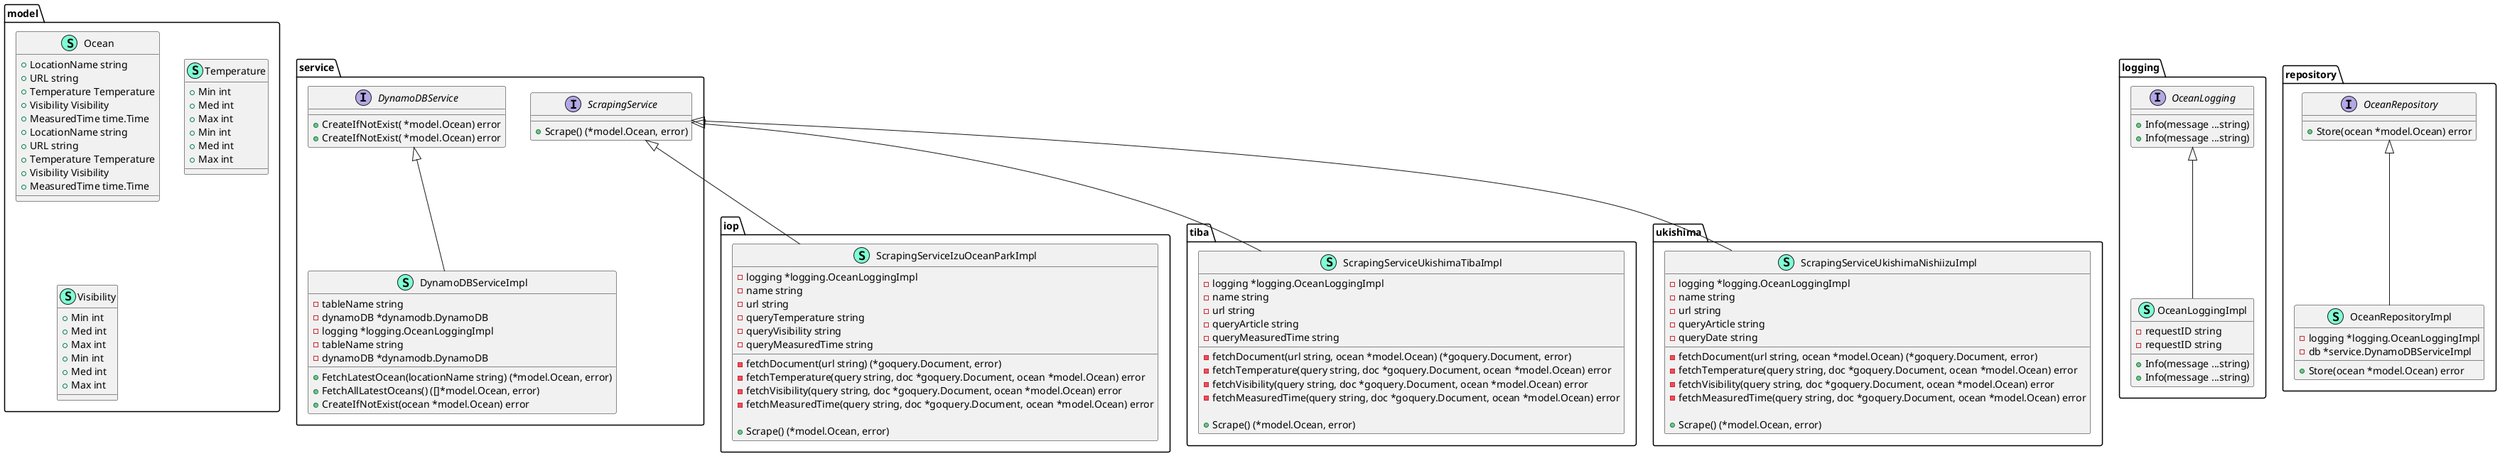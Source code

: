 @startuml
namespace iop {
    class ScrapingServiceIzuOceanParkImpl << (S,Aquamarine) >> {
        - logging *logging.OceanLoggingImpl
        - name string
        - url string
        - queryTemperature string
        - queryVisibility string
        - queryMeasuredTime string

        - fetchDocument(url string) (*goquery.Document, error)
        - fetchTemperature(query string, doc *goquery.Document, ocean *model.Ocean) error
        - fetchVisibility(query string, doc *goquery.Document, ocean *model.Ocean) error
        - fetchMeasuredTime(query string, doc *goquery.Document, ocean *model.Ocean) error

        + Scrape() (*model.Ocean, error)

    }
}

"service.ScrapingService" <|-- "iop.ScrapingServiceIzuOceanParkImpl"

namespace logging {
    interface OceanLogging  {
        + Info(message ...string) 
        + Info(message ...string) 

    }
    class OceanLoggingImpl << (S,Aquamarine) >> {
        - requestID string
        - requestID string

        + Info(message ...string) 
        + Info(message ...string) 

    }
}

"logging.OceanLogging" <|-- "logging.OceanLoggingImpl"

namespace model {
    class Ocean << (S,Aquamarine) >> {
        + LocationName string
        + URL string
        + Temperature Temperature
        + Visibility Visibility
        + MeasuredTime time.Time
        + LocationName string
        + URL string
        + Temperature Temperature
        + Visibility Visibility
        + MeasuredTime time.Time

    }
    class Temperature << (S,Aquamarine) >> {
        + Min int
        + Med int
        + Max int
        + Min int
        + Med int
        + Max int

    }
    class Visibility << (S,Aquamarine) >> {
        + Min int
        + Med int
        + Max int
        + Min int
        + Med int
        + Max int

    }
}


namespace repository {
    interface OceanRepository  {
        + Store(ocean *model.Ocean) error

    }
    class OceanRepositoryImpl << (S,Aquamarine) >> {
        - logging *logging.OceanLoggingImpl
        - db *service.DynamoDBServiceImpl

        + Store(ocean *model.Ocean) error

    }
}

"repository.OceanRepository" <|-- "repository.OceanRepositoryImpl"

namespace service {
    interface DynamoDBService  {
        + CreateIfNotExist( *model.Ocean) error
        + CreateIfNotExist( *model.Ocean) error

    }
    class DynamoDBServiceImpl << (S,Aquamarine) >> {
        - tableName string
        - dynamoDB *dynamodb.DynamoDB
        - logging *logging.OceanLoggingImpl
        - tableName string
        - dynamoDB *dynamodb.DynamoDB

        + FetchLatestOcean(locationName string) (*model.Ocean, error)
        + FetchAllLatestOceans() ([]*model.Ocean, error)
        + CreateIfNotExist(ocean *model.Ocean) error

    }
    interface ScrapingService  {
        + Scrape() (*model.Ocean, error)

    }
}

"service.DynamoDBService" <|-- "service.DynamoDBServiceImpl"

namespace tiba {
    class ScrapingServiceUkishimaTibaImpl << (S,Aquamarine) >> {
        - logging *logging.OceanLoggingImpl
        - name string
        - url string
        - queryArticle string
        - queryMeasuredTime string

        - fetchDocument(url string, ocean *model.Ocean) (*goquery.Document, error)
        - fetchTemperature(query string, doc *goquery.Document, ocean *model.Ocean) error
        - fetchVisibility(query string, doc *goquery.Document, ocean *model.Ocean) error
        - fetchMeasuredTime(query string, doc *goquery.Document, ocean *model.Ocean) error

        + Scrape() (*model.Ocean, error)

    }
}

"service.ScrapingService" <|-- "tiba.ScrapingServiceUkishimaTibaImpl"

namespace ukishima {
    class ScrapingServiceUkishimaNishiizuImpl << (S,Aquamarine) >> {
        - logging *logging.OceanLoggingImpl
        - name string
        - url string
        - queryArticle string
        - queryDate string

        - fetchDocument(url string, ocean *model.Ocean) (*goquery.Document, error)
        - fetchTemperature(query string, doc *goquery.Document, ocean *model.Ocean) error
        - fetchVisibility(query string, doc *goquery.Document, ocean *model.Ocean) error
        - fetchMeasuredTime(query string, doc *goquery.Document, ocean *model.Ocean) error

        + Scrape() (*model.Ocean, error)

    }
}

"service.ScrapingService" <|-- "ukishima.ScrapingServiceUkishimaNishiizuImpl"

@enduml
